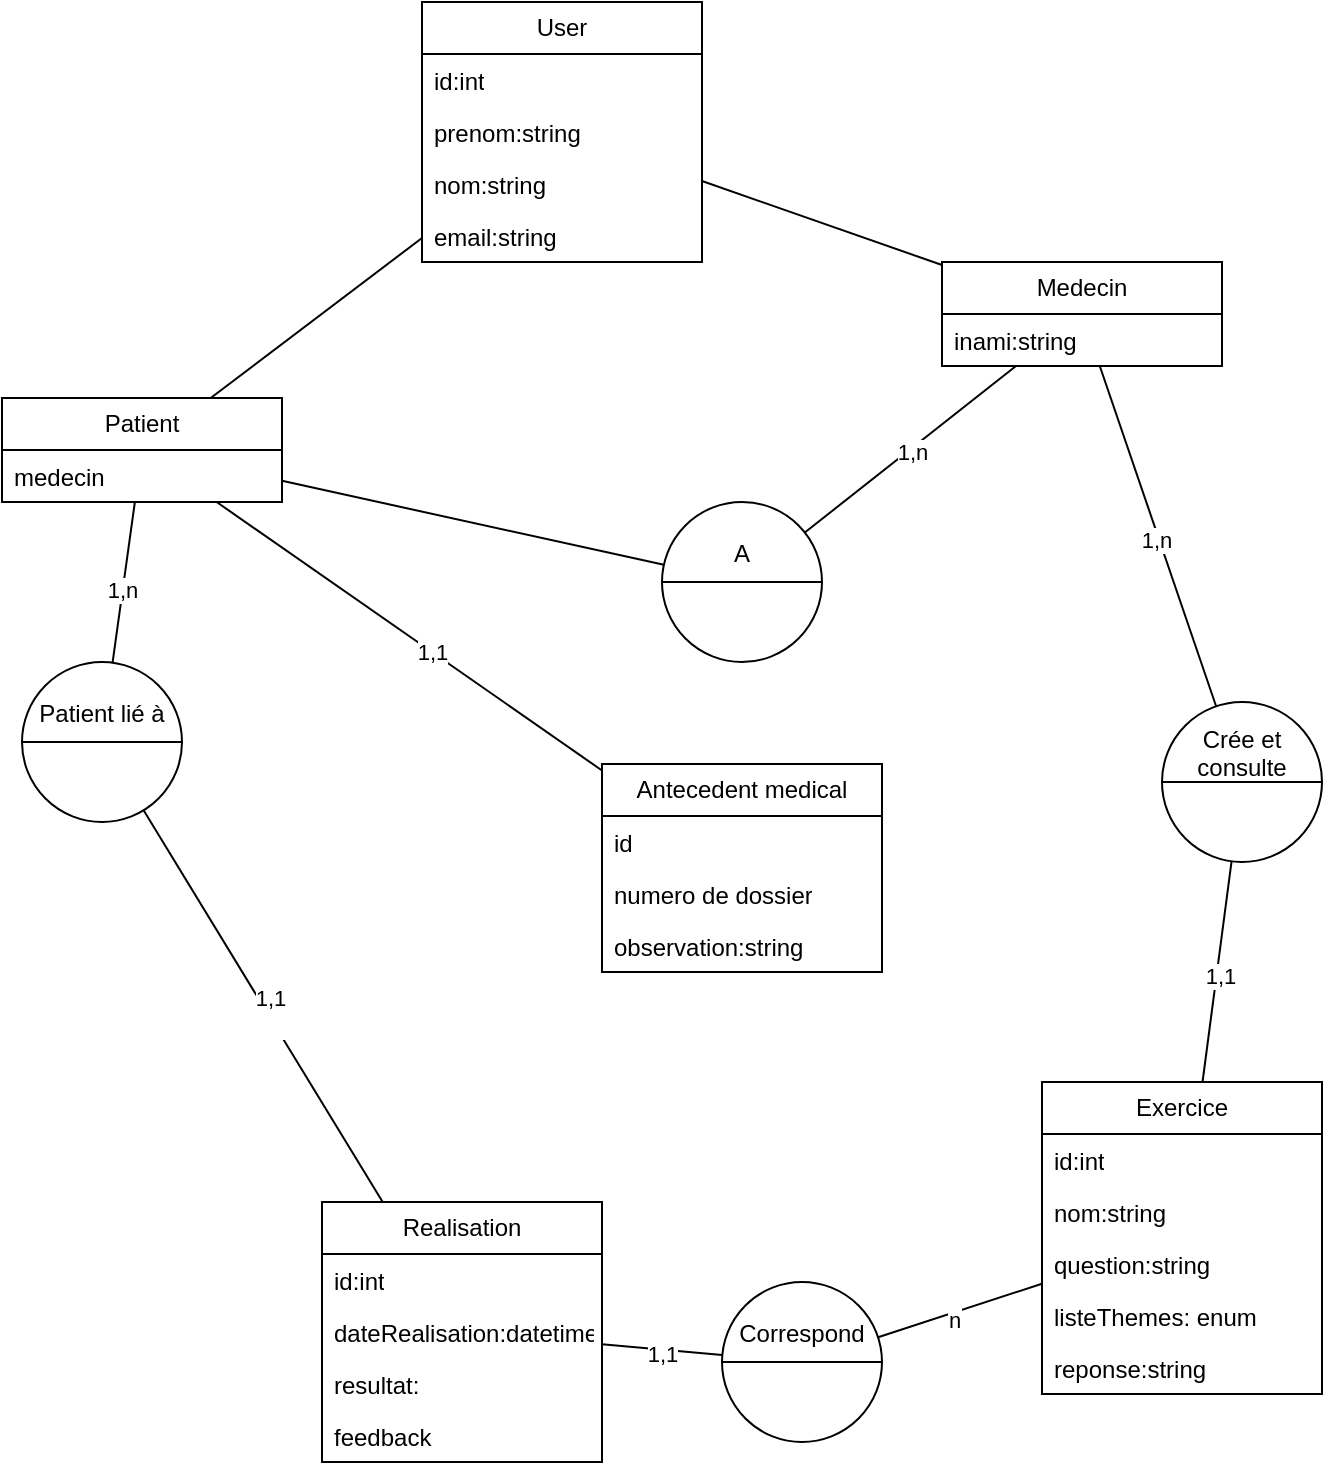 <mxfile version="24.6.1" type="device">
  <diagram name="Page-1" id="pk9K2ejxQ8HNHg8weqPY">
    <mxGraphModel dx="1434" dy="836" grid="1" gridSize="10" guides="1" tooltips="1" connect="1" arrows="1" fold="1" page="1" pageScale="1" pageWidth="850" pageHeight="1100" math="0" shadow="0">
      <root>
        <mxCell id="0" />
        <mxCell id="1" parent="0" />
        <mxCell id="M42ldE6B7vTn7qe_Snu--1" value="User" style="swimlane;fontStyle=0;childLayout=stackLayout;horizontal=1;startSize=26;fillColor=none;horizontalStack=0;resizeParent=1;resizeParentMax=0;resizeLast=0;collapsible=1;marginBottom=0;whiteSpace=wrap;html=1;" parent="1" vertex="1">
          <mxGeometry x="240" width="140" height="130" as="geometry" />
        </mxCell>
        <mxCell id="M42ldE6B7vTn7qe_Snu--2" value="id:int" style="text;strokeColor=none;fillColor=none;align=left;verticalAlign=top;spacingLeft=4;spacingRight=4;overflow=hidden;rotatable=0;points=[[0,0.5],[1,0.5]];portConstraint=eastwest;whiteSpace=wrap;html=1;" parent="M42ldE6B7vTn7qe_Snu--1" vertex="1">
          <mxGeometry y="26" width="140" height="26" as="geometry" />
        </mxCell>
        <mxCell id="M42ldE6B7vTn7qe_Snu--3" value="prenom:string" style="text;strokeColor=none;fillColor=none;align=left;verticalAlign=top;spacingLeft=4;spacingRight=4;overflow=hidden;rotatable=0;points=[[0,0.5],[1,0.5]];portConstraint=eastwest;whiteSpace=wrap;html=1;" parent="M42ldE6B7vTn7qe_Snu--1" vertex="1">
          <mxGeometry y="52" width="140" height="26" as="geometry" />
        </mxCell>
        <mxCell id="M42ldE6B7vTn7qe_Snu--11" value="nom:string" style="text;strokeColor=none;fillColor=none;align=left;verticalAlign=top;spacingLeft=4;spacingRight=4;overflow=hidden;rotatable=0;points=[[0,0.5],[1,0.5]];portConstraint=eastwest;whiteSpace=wrap;html=1;" parent="M42ldE6B7vTn7qe_Snu--1" vertex="1">
          <mxGeometry y="78" width="140" height="26" as="geometry" />
        </mxCell>
        <mxCell id="M42ldE6B7vTn7qe_Snu--4" value="email:string" style="text;strokeColor=none;fillColor=none;align=left;verticalAlign=top;spacingLeft=4;spacingRight=4;overflow=hidden;rotatable=0;points=[[0,0.5],[1,0.5]];portConstraint=eastwest;whiteSpace=wrap;html=1;" parent="M42ldE6B7vTn7qe_Snu--1" vertex="1">
          <mxGeometry y="104" width="140" height="26" as="geometry" />
        </mxCell>
        <mxCell id="M42ldE6B7vTn7qe_Snu--6" value="Exercice" style="swimlane;fontStyle=0;childLayout=stackLayout;horizontal=1;startSize=26;fillColor=none;horizontalStack=0;resizeParent=1;resizeParentMax=0;resizeLast=0;collapsible=1;marginBottom=0;whiteSpace=wrap;html=1;" parent="1" vertex="1">
          <mxGeometry x="550" y="540" width="140" height="156" as="geometry" />
        </mxCell>
        <mxCell id="M42ldE6B7vTn7qe_Snu--7" value="id:int" style="text;strokeColor=none;fillColor=none;align=left;verticalAlign=top;spacingLeft=4;spacingRight=4;overflow=hidden;rotatable=0;points=[[0,0.5],[1,0.5]];portConstraint=eastwest;whiteSpace=wrap;html=1;" parent="M42ldE6B7vTn7qe_Snu--6" vertex="1">
          <mxGeometry y="26" width="140" height="26" as="geometry" />
        </mxCell>
        <mxCell id="w-4HcmvLCumBnbwI_mcl-3" value="nom:string&lt;div&gt;&lt;br&gt;&lt;/div&gt;" style="text;strokeColor=none;fillColor=none;align=left;verticalAlign=top;spacingLeft=4;spacingRight=4;overflow=hidden;rotatable=0;points=[[0,0.5],[1,0.5]];portConstraint=eastwest;whiteSpace=wrap;html=1;" vertex="1" parent="M42ldE6B7vTn7qe_Snu--6">
          <mxGeometry y="52" width="140" height="26" as="geometry" />
        </mxCell>
        <mxCell id="w-4HcmvLCumBnbwI_mcl-1" value="question:string" style="text;strokeColor=none;fillColor=none;align=left;verticalAlign=top;spacingLeft=4;spacingRight=4;overflow=hidden;rotatable=0;points=[[0,0.5],[1,0.5]];portConstraint=eastwest;whiteSpace=wrap;html=1;" vertex="1" parent="M42ldE6B7vTn7qe_Snu--6">
          <mxGeometry y="78" width="140" height="26" as="geometry" />
        </mxCell>
        <mxCell id="w-4HcmvLCumBnbwI_mcl-4" value="listeThemes: enum" style="text;strokeColor=none;fillColor=none;align=left;verticalAlign=top;spacingLeft=4;spacingRight=4;overflow=hidden;rotatable=0;points=[[0,0.5],[1,0.5]];portConstraint=eastwest;whiteSpace=wrap;html=1;" vertex="1" parent="M42ldE6B7vTn7qe_Snu--6">
          <mxGeometry y="104" width="140" height="26" as="geometry" />
        </mxCell>
        <mxCell id="w-4HcmvLCumBnbwI_mcl-2" value="reponse:string" style="text;strokeColor=none;fillColor=none;align=left;verticalAlign=top;spacingLeft=4;spacingRight=4;overflow=hidden;rotatable=0;points=[[0,0.5],[1,0.5]];portConstraint=eastwest;whiteSpace=wrap;html=1;" vertex="1" parent="M42ldE6B7vTn7qe_Snu--6">
          <mxGeometry y="130" width="140" height="26" as="geometry" />
        </mxCell>
        <mxCell id="M42ldE6B7vTn7qe_Snu--12" value="Realisation" style="swimlane;fontStyle=0;childLayout=stackLayout;horizontal=1;startSize=26;fillColor=none;horizontalStack=0;resizeParent=1;resizeParentMax=0;resizeLast=0;collapsible=1;marginBottom=0;whiteSpace=wrap;html=1;" parent="1" vertex="1">
          <mxGeometry x="190" y="600" width="140" height="130" as="geometry" />
        </mxCell>
        <mxCell id="M42ldE6B7vTn7qe_Snu--13" value="id:int" style="text;strokeColor=none;fillColor=none;align=left;verticalAlign=top;spacingLeft=4;spacingRight=4;overflow=hidden;rotatable=0;points=[[0,0.5],[1,0.5]];portConstraint=eastwest;whiteSpace=wrap;html=1;" parent="M42ldE6B7vTn7qe_Snu--12" vertex="1">
          <mxGeometry y="26" width="140" height="26" as="geometry" />
        </mxCell>
        <mxCell id="M42ldE6B7vTn7qe_Snu--14" value="dateRealisation:datetime" style="text;strokeColor=none;fillColor=none;align=left;verticalAlign=top;spacingLeft=4;spacingRight=4;overflow=hidden;rotatable=0;points=[[0,0.5],[1,0.5]];portConstraint=eastwest;whiteSpace=wrap;html=1;" parent="M42ldE6B7vTn7qe_Snu--12" vertex="1">
          <mxGeometry y="52" width="140" height="26" as="geometry" />
        </mxCell>
        <mxCell id="M42ldE6B7vTn7qe_Snu--15" value="resultat:" style="text;strokeColor=none;fillColor=none;align=left;verticalAlign=top;spacingLeft=4;spacingRight=4;overflow=hidden;rotatable=0;points=[[0,0.5],[1,0.5]];portConstraint=eastwest;whiteSpace=wrap;html=1;" parent="M42ldE6B7vTn7qe_Snu--12" vertex="1">
          <mxGeometry y="78" width="140" height="26" as="geometry" />
        </mxCell>
        <mxCell id="M42ldE6B7vTn7qe_Snu--16" value="feedback" style="text;strokeColor=none;fillColor=none;align=left;verticalAlign=top;spacingLeft=4;spacingRight=4;overflow=hidden;rotatable=0;points=[[0,0.5],[1,0.5]];portConstraint=eastwest;whiteSpace=wrap;html=1;" parent="M42ldE6B7vTn7qe_Snu--12" vertex="1">
          <mxGeometry y="104" width="140" height="26" as="geometry" />
        </mxCell>
        <mxCell id="M42ldE6B7vTn7qe_Snu--18" value="Patient lié à&lt;div&gt;&lt;br&gt;&lt;/div&gt;&lt;div&gt;&lt;br&gt;&lt;/div&gt;" style="shape=lineEllipse;perimeter=ellipsePerimeter;whiteSpace=wrap;html=1;backgroundOutline=1;" parent="1" vertex="1">
          <mxGeometry x="40" y="330" width="80" height="80" as="geometry" />
        </mxCell>
        <mxCell id="M42ldE6B7vTn7qe_Snu--19" value="Crée et consulte&lt;div&gt;&lt;br&gt;&lt;/div&gt;&lt;div&gt;&lt;br&gt;&lt;/div&gt;" style="shape=lineEllipse;perimeter=ellipsePerimeter;whiteSpace=wrap;html=1;backgroundOutline=1;" parent="1" vertex="1">
          <mxGeometry x="610" y="350" width="80" height="80" as="geometry" />
        </mxCell>
        <mxCell id="M42ldE6B7vTn7qe_Snu--20" value="Correspond&lt;div&gt;&lt;br&gt;&lt;/div&gt;&lt;div&gt;&lt;br&gt;&lt;/div&gt;" style="shape=lineEllipse;perimeter=ellipsePerimeter;whiteSpace=wrap;html=1;backgroundOutline=1;" parent="1" vertex="1">
          <mxGeometry x="390" y="640" width="80" height="80" as="geometry" />
        </mxCell>
        <mxCell id="M42ldE6B7vTn7qe_Snu--22" value="" style="endArrow=none;html=1;rounded=0;" parent="1" source="M42ldE6B7vTn7qe_Snu--18" target="Jq2u9WyfdiDzgLhh9F1G-5" edge="1">
          <mxGeometry width="50" height="50" relative="1" as="geometry">
            <mxPoint x="400" y="250" as="sourcePoint" />
            <mxPoint x="450" y="200" as="targetPoint" />
          </mxGeometry>
        </mxCell>
        <mxCell id="M42ldE6B7vTn7qe_Snu--29" value="1,n" style="edgeLabel;html=1;align=center;verticalAlign=middle;resizable=0;points=[];" parent="M42ldE6B7vTn7qe_Snu--22" vertex="1" connectable="0">
          <mxGeometry x="-0.092" y="1" relative="1" as="geometry">
            <mxPoint as="offset" />
          </mxGeometry>
        </mxCell>
        <mxCell id="M42ldE6B7vTn7qe_Snu--23" value="" style="endArrow=none;html=1;rounded=0;" parent="1" source="M42ldE6B7vTn7qe_Snu--18" target="M42ldE6B7vTn7qe_Snu--12" edge="1">
          <mxGeometry width="50" height="50" relative="1" as="geometry">
            <mxPoint x="124" y="309" as="sourcePoint" />
            <mxPoint x="250" y="233" as="targetPoint" />
          </mxGeometry>
        </mxCell>
        <mxCell id="M42ldE6B7vTn7qe_Snu--30" value="1,1&lt;div&gt;&lt;br&gt;&lt;/div&gt;" style="edgeLabel;html=1;align=center;verticalAlign=middle;resizable=0;points=[];" parent="M42ldE6B7vTn7qe_Snu--23" vertex="1" connectable="0">
          <mxGeometry x="0.031" y="1" relative="1" as="geometry">
            <mxPoint as="offset" />
          </mxGeometry>
        </mxCell>
        <mxCell id="M42ldE6B7vTn7qe_Snu--24" value="" style="endArrow=none;html=1;rounded=0;" parent="1" source="Jq2u9WyfdiDzgLhh9F1G-1" target="M42ldE6B7vTn7qe_Snu--19" edge="1">
          <mxGeometry width="50" height="50" relative="1" as="geometry">
            <mxPoint x="400" y="250" as="sourcePoint" />
            <mxPoint x="450" y="200" as="targetPoint" />
          </mxGeometry>
        </mxCell>
        <mxCell id="M42ldE6B7vTn7qe_Snu--33" value="1,n" style="edgeLabel;html=1;align=center;verticalAlign=middle;resizable=0;points=[];" parent="M42ldE6B7vTn7qe_Snu--24" vertex="1" connectable="0">
          <mxGeometry x="0.013" y="-2" relative="1" as="geometry">
            <mxPoint as="offset" />
          </mxGeometry>
        </mxCell>
        <mxCell id="M42ldE6B7vTn7qe_Snu--25" value="" style="endArrow=none;html=1;rounded=0;" parent="1" source="M42ldE6B7vTn7qe_Snu--6" target="M42ldE6B7vTn7qe_Snu--19" edge="1">
          <mxGeometry width="50" height="50" relative="1" as="geometry">
            <mxPoint x="390" y="190" as="sourcePoint" />
            <mxPoint x="580" y="190" as="targetPoint" />
          </mxGeometry>
        </mxCell>
        <mxCell id="M42ldE6B7vTn7qe_Snu--34" value="1,1" style="edgeLabel;html=1;align=center;verticalAlign=middle;resizable=0;points=[];" parent="M42ldE6B7vTn7qe_Snu--25" vertex="1" connectable="0">
          <mxGeometry x="-0.029" y="-1" relative="1" as="geometry">
            <mxPoint as="offset" />
          </mxGeometry>
        </mxCell>
        <mxCell id="M42ldE6B7vTn7qe_Snu--26" value="" style="endArrow=none;html=1;rounded=0;" parent="1" source="M42ldE6B7vTn7qe_Snu--12" target="M42ldE6B7vTn7qe_Snu--20" edge="1">
          <mxGeometry width="50" height="50" relative="1" as="geometry">
            <mxPoint x="400" y="250" as="sourcePoint" />
            <mxPoint x="450" y="200" as="targetPoint" />
          </mxGeometry>
        </mxCell>
        <mxCell id="M42ldE6B7vTn7qe_Snu--31" value="1,1" style="edgeLabel;html=1;align=center;verticalAlign=middle;resizable=0;points=[];" parent="M42ldE6B7vTn7qe_Snu--26" vertex="1" connectable="0">
          <mxGeometry x="-0.012" y="-2" relative="1" as="geometry">
            <mxPoint as="offset" />
          </mxGeometry>
        </mxCell>
        <mxCell id="M42ldE6B7vTn7qe_Snu--27" value="" style="endArrow=none;html=1;rounded=0;" parent="1" source="M42ldE6B7vTn7qe_Snu--20" target="M42ldE6B7vTn7qe_Snu--6" edge="1">
          <mxGeometry width="50" height="50" relative="1" as="geometry">
            <mxPoint x="240" y="565" as="sourcePoint" />
            <mxPoint x="420" y="577" as="targetPoint" />
          </mxGeometry>
        </mxCell>
        <mxCell id="M42ldE6B7vTn7qe_Snu--32" value="n" style="edgeLabel;html=1;align=center;verticalAlign=middle;resizable=0;points=[];" parent="M42ldE6B7vTn7qe_Snu--27" vertex="1" connectable="0">
          <mxGeometry x="-0.093" y="-3" relative="1" as="geometry">
            <mxPoint as="offset" />
          </mxGeometry>
        </mxCell>
        <mxCell id="Jq2u9WyfdiDzgLhh9F1G-1" value="Medecin" style="swimlane;fontStyle=0;childLayout=stackLayout;horizontal=1;startSize=26;fillColor=none;horizontalStack=0;resizeParent=1;resizeParentMax=0;resizeLast=0;collapsible=1;marginBottom=0;whiteSpace=wrap;html=1;" parent="1" vertex="1">
          <mxGeometry x="500" y="130" width="140" height="52" as="geometry" />
        </mxCell>
        <mxCell id="Jq2u9WyfdiDzgLhh9F1G-2" value="inami:string" style="text;strokeColor=none;fillColor=none;align=left;verticalAlign=top;spacingLeft=4;spacingRight=4;overflow=hidden;rotatable=0;points=[[0,0.5],[1,0.5]];portConstraint=eastwest;whiteSpace=wrap;html=1;" parent="Jq2u9WyfdiDzgLhh9F1G-1" vertex="1">
          <mxGeometry y="26" width="140" height="26" as="geometry" />
        </mxCell>
        <mxCell id="Jq2u9WyfdiDzgLhh9F1G-5" value="Patient" style="swimlane;fontStyle=0;childLayout=stackLayout;horizontal=1;startSize=26;fillColor=none;horizontalStack=0;resizeParent=1;resizeParentMax=0;resizeLast=0;collapsible=1;marginBottom=0;whiteSpace=wrap;html=1;" parent="1" vertex="1">
          <mxGeometry x="30" y="198" width="140" height="52" as="geometry" />
        </mxCell>
        <mxCell id="Jq2u9WyfdiDzgLhh9F1G-6" value="medecin" style="text;strokeColor=none;fillColor=none;align=left;verticalAlign=top;spacingLeft=4;spacingRight=4;overflow=hidden;rotatable=0;points=[[0,0.5],[1,0.5]];portConstraint=eastwest;whiteSpace=wrap;html=1;" parent="Jq2u9WyfdiDzgLhh9F1G-5" vertex="1">
          <mxGeometry y="26" width="140" height="26" as="geometry" />
        </mxCell>
        <mxCell id="Jq2u9WyfdiDzgLhh9F1G-17" value="Antecedent medical" style="swimlane;fontStyle=0;childLayout=stackLayout;horizontal=1;startSize=26;fillColor=none;horizontalStack=0;resizeParent=1;resizeParentMax=0;resizeLast=0;collapsible=1;marginBottom=0;whiteSpace=wrap;html=1;" parent="1" vertex="1">
          <mxGeometry x="330" y="381" width="140" height="104" as="geometry" />
        </mxCell>
        <mxCell id="Jq2u9WyfdiDzgLhh9F1G-18" value="id" style="text;strokeColor=none;fillColor=none;align=left;verticalAlign=top;spacingLeft=4;spacingRight=4;overflow=hidden;rotatable=0;points=[[0,0.5],[1,0.5]];portConstraint=eastwest;whiteSpace=wrap;html=1;" parent="Jq2u9WyfdiDzgLhh9F1G-17" vertex="1">
          <mxGeometry y="26" width="140" height="26" as="geometry" />
        </mxCell>
        <mxCell id="Jq2u9WyfdiDzgLhh9F1G-21" value="numero de dossier" style="text;strokeColor=none;fillColor=none;align=left;verticalAlign=top;spacingLeft=4;spacingRight=4;overflow=hidden;rotatable=0;points=[[0,0.5],[1,0.5]];portConstraint=eastwest;whiteSpace=wrap;html=1;" parent="Jq2u9WyfdiDzgLhh9F1G-17" vertex="1">
          <mxGeometry y="52" width="140" height="26" as="geometry" />
        </mxCell>
        <mxCell id="Jq2u9WyfdiDzgLhh9F1G-20" value="observation:string" style="text;strokeColor=none;fillColor=none;align=left;verticalAlign=top;spacingLeft=4;spacingRight=4;overflow=hidden;rotatable=0;points=[[0,0.5],[1,0.5]];portConstraint=eastwest;whiteSpace=wrap;html=1;" parent="Jq2u9WyfdiDzgLhh9F1G-17" vertex="1">
          <mxGeometry y="78" width="140" height="26" as="geometry" />
        </mxCell>
        <mxCell id="Jq2u9WyfdiDzgLhh9F1G-22" value="" style="endArrow=none;html=1;rounded=0;" parent="1" source="Jq2u9WyfdiDzgLhh9F1G-17" target="Jq2u9WyfdiDzgLhh9F1G-5" edge="1">
          <mxGeometry width="50" height="50" relative="1" as="geometry">
            <mxPoint x="400" y="340" as="sourcePoint" />
            <mxPoint x="450" y="290" as="targetPoint" />
          </mxGeometry>
        </mxCell>
        <mxCell id="Jq2u9WyfdiDzgLhh9F1G-26" value="1,1" style="edgeLabel;html=1;align=center;verticalAlign=middle;resizable=0;points=[];" parent="Jq2u9WyfdiDzgLhh9F1G-22" vertex="1" connectable="0">
          <mxGeometry x="-0.12" relative="1" as="geometry">
            <mxPoint as="offset" />
          </mxGeometry>
        </mxCell>
        <mxCell id="Jq2u9WyfdiDzgLhh9F1G-24" value="" style="endArrow=none;html=1;rounded=0;" parent="1" source="Jq2u9WyfdiDzgLhh9F1G-5" target="M42ldE6B7vTn7qe_Snu--1" edge="1">
          <mxGeometry width="50" height="50" relative="1" as="geometry">
            <mxPoint x="400" y="340" as="sourcePoint" />
            <mxPoint x="450" y="290" as="targetPoint" />
          </mxGeometry>
        </mxCell>
        <mxCell id="Jq2u9WyfdiDzgLhh9F1G-25" value="" style="endArrow=none;html=1;rounded=0;" parent="1" source="Jq2u9WyfdiDzgLhh9F1G-1" target="M42ldE6B7vTn7qe_Snu--1" edge="1">
          <mxGeometry width="50" height="50" relative="1" as="geometry">
            <mxPoint x="400" y="340" as="sourcePoint" />
            <mxPoint x="450" y="290" as="targetPoint" />
          </mxGeometry>
        </mxCell>
        <mxCell id="Jq2u9WyfdiDzgLhh9F1G-27" value="A&lt;div&gt;&lt;br&gt;&lt;/div&gt;&lt;div&gt;&lt;br&gt;&lt;/div&gt;" style="shape=lineEllipse;perimeter=ellipsePerimeter;whiteSpace=wrap;html=1;backgroundOutline=1;" parent="1" vertex="1">
          <mxGeometry x="360" y="250" width="80" height="80" as="geometry" />
        </mxCell>
        <mxCell id="Jq2u9WyfdiDzgLhh9F1G-29" value="" style="endArrow=none;html=1;rounded=0;" parent="1" source="Jq2u9WyfdiDzgLhh9F1G-27" target="Jq2u9WyfdiDzgLhh9F1G-1" edge="1">
          <mxGeometry width="50" height="50" relative="1" as="geometry">
            <mxPoint x="400" y="340" as="sourcePoint" />
            <mxPoint x="450" y="290" as="targetPoint" />
          </mxGeometry>
        </mxCell>
        <mxCell id="Jq2u9WyfdiDzgLhh9F1G-32" value="1,n" style="edgeLabel;html=1;align=center;verticalAlign=middle;resizable=0;points=[];" parent="Jq2u9WyfdiDzgLhh9F1G-29" vertex="1" connectable="0">
          <mxGeometry x="-0.012" y="-1" relative="1" as="geometry">
            <mxPoint as="offset" />
          </mxGeometry>
        </mxCell>
        <mxCell id="Jq2u9WyfdiDzgLhh9F1G-33" value="" style="endArrow=none;html=1;rounded=0;" parent="1" source="Jq2u9WyfdiDzgLhh9F1G-5" target="Jq2u9WyfdiDzgLhh9F1G-27" edge="1">
          <mxGeometry width="50" height="50" relative="1" as="geometry">
            <mxPoint x="400" y="340" as="sourcePoint" />
            <mxPoint x="450" y="290" as="targetPoint" />
          </mxGeometry>
        </mxCell>
      </root>
    </mxGraphModel>
  </diagram>
</mxfile>
